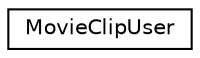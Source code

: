 digraph G
{
  edge [fontname="Helvetica",fontsize="10",labelfontname="Helvetica",labelfontsize="10"];
  node [fontname="Helvetica",fontsize="10",shape=record];
  rankdir=LR;
  Node1 [label="MovieClipUser",height=0.2,width=0.4,color="black", fillcolor="white", style="filled",URL="$d8/dac/structMovieClipUser.html"];
}
